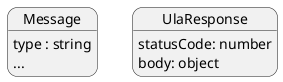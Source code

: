 @startuml messaging
object Message
object UlaResponse

skinparam roundcorner 20
hide empty members

Message : type : string
Message : ...

UlaResponse : statusCode: number
UlaResponse : body: object
@enduml
